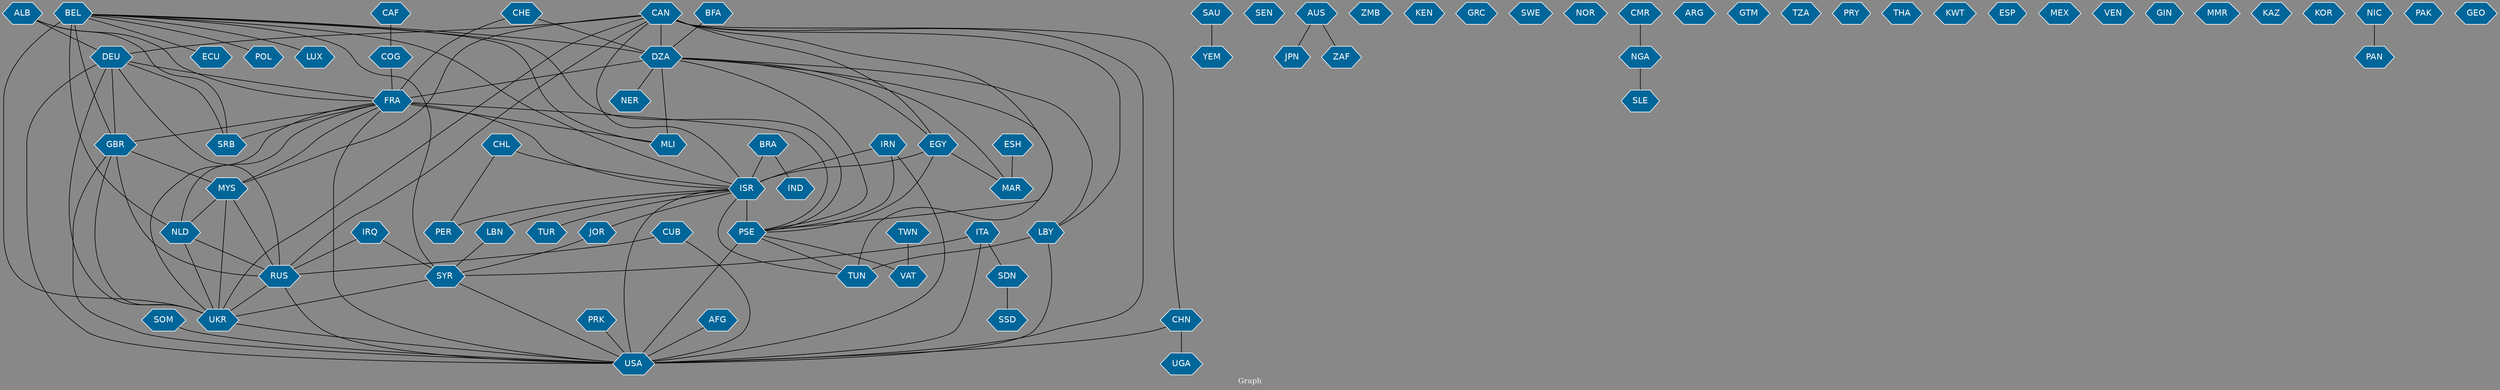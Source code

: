 // Countries together in item graph
graph {
	graph [bgcolor="#888888" fontcolor=white fontsize=12 label="Graph" outputorder=edgesfirst overlap=prism]
	node [color=white fillcolor="#006699" fontcolor=white fontname=Helvetica shape=hexagon style=filled]
	edge [arrowhead=open color=black fontcolor=white fontname=Courier fontsize=12]
		USA [label=USA]
		RUS [label=RUS]
		PSE [label=PSE]
		TWN [label=TWN]
		ISR [label=ISR]
		FRA [label=FRA]
		ITA [label=ITA]
		DEU [label=DEU]
		SOM [label=SOM]
		YEM [label=YEM]
		SAU [label=SAU]
		UKR [label=UKR]
		DZA [label=DZA]
		NLD [label=NLD]
		SEN [label=SEN]
		JPN [label=JPN]
		TUN [label=TUN]
		ZAF [label=ZAF]
		GBR [label=GBR]
		LBY [label=LBY]
		IRQ [label=IRQ]
		BEL [label=BEL]
		AUS [label=AUS]
		IRN [label=IRN]
		TUR [label=TUR]
		MLI [label=MLI]
		CAN [label=CAN]
		PRK [label=PRK]
		EGY [label=EGY]
		IND [label=IND]
		MYS [label=MYS]
		MAR [label=MAR]
		ESH [label=ESH]
		ZMB [label=ZMB]
		BRA [label=BRA]
		KEN [label=KEN]
		SYR [label=SYR]
		GRC [label=GRC]
		SWE [label=SWE]
		AFG [label=AFG]
		NOR [label=NOR]
		BFA [label=BFA]
		VAT [label=VAT]
		NGA [label=NGA]
		ARG [label=ARG]
		CAF [label=CAF]
		ECU [label=ECU]
		SSD [label=SSD]
		SDN [label=SDN]
		CHN [label=CHN]
		GTM [label=GTM]
		TZA [label=TZA]
		SRB [label=SRB]
		ALB [label=ALB]
		PRY [label=PRY]
		JOR [label=JOR]
		LBN [label=LBN]
		NER [label=NER]
		POL [label=POL]
		COG [label=COG]
		THA [label=THA]
		KWT [label=KWT]
		ESP [label=ESP]
		MEX [label=MEX]
		SLE [label=SLE]
		VEN [label=VEN]
		GIN [label=GIN]
		MMR [label=MMR]
		UGA [label=UGA]
		CUB [label=CUB]
		KAZ [label=KAZ]
		KOR [label=KOR]
		NIC [label=NIC]
		PAN [label=PAN]
		CHL [label=CHL]
		PER [label=PER]
		PAK [label=PAK]
		CMR [label=CMR]
		CHE [label=CHE]
		LUX [label=LUX]
		GEO [label=GEO]
			PSE -- TUN [weight=1]
			ALB -- SRB [weight=1]
			FRA -- NLD [weight=1]
			CAN -- USA [weight=4]
			SAU -- YEM [weight=2]
			DZA -- NER [weight=2]
			CAF -- COG [weight=1]
			BEL -- ECU [weight=1]
			LBY -- TUN [weight=2]
			MYS -- RUS [weight=1]
			BFA -- DZA [weight=2]
			SDN -- SSD [weight=3]
			ESH -- MAR [weight=4]
			DEU -- GBR [weight=1]
			DEU -- SRB [weight=1]
			CAN -- RUS [weight=1]
			CAN -- PSE [weight=1]
			ISR -- PER [weight=1]
			CAN -- DZA [weight=3]
			PSE -- VAT [weight=1]
			AUS -- JPN [weight=1]
			IRN -- ISR [weight=5]
			COG -- FRA [weight=1]
			LBY -- USA [weight=2]
			BEL -- PSE [weight=3]
			JOR -- SYR [weight=1]
			CHN -- UGA [weight=1]
			FRA -- MLI [weight=3]
			DZA -- FRA [weight=9]
			EGY -- MAR [weight=1]
			ISR -- LBN [weight=1]
			CUB -- RUS [weight=1]
			BEL -- ISR [weight=1]
			CHL -- PER [weight=1]
			BEL -- MLI [weight=2]
			DEU -- RUS [weight=6]
			CHN -- USA [weight=2]
			EGY -- PSE [weight=9]
			PRK -- USA [weight=3]
			CAN -- DEU [weight=1]
			BEL -- POL [weight=1]
			EGY -- ISR [weight=5]
			ISR -- TUR [weight=4]
			TWN -- VAT [weight=1]
			DZA -- MAR [weight=1]
			IRQ -- RUS [weight=1]
			CAN -- CHN [weight=1]
			CHE -- DZA [weight=1]
			DZA -- PSE [weight=1]
			CAN -- LBY [weight=1]
			LBN -- SYR [weight=1]
			UKR -- USA [weight=1]
			PSE -- USA [weight=10]
			IRQ -- SYR [weight=1]
			NLD -- UKR [weight=8]
			ISR -- USA [weight=13]
			GBR -- RUS [weight=1]
			MYS -- UKR [weight=17]
			IRN -- PSE [weight=3]
			BEL -- GBR [weight=2]
			DZA -- MLI [weight=10]
			DZA -- EGY [weight=1]
			FRA -- USA [weight=3]
			DEU -- FRA [weight=3]
			ISR -- PSE [weight=211]
			BRA -- ISR [weight=1]
			CAN -- EGY [weight=1]
			FRA -- GBR [weight=1]
			ITA -- SYR [weight=1]
			NLD -- RUS [weight=4]
			ISR -- JOR [weight=1]
			SYR -- UKR [weight=2]
			DZA -- LBY [weight=1]
			ALB -- FRA [weight=1]
			CHL -- ISR [weight=1]
			SOM -- USA [weight=1]
			RUS -- UKR [weight=25]
			ITA -- USA [weight=1]
			IRN -- USA [weight=1]
			FRA -- PSE [weight=12]
			ITA -- SDN [weight=1]
			DZA -- TUN [weight=1]
			FRA -- MYS [weight=1]
			FRA -- SRB [weight=1]
			GBR -- USA [weight=1]
			BEL -- UKR [weight=16]
			SYR -- USA [weight=1]
			DEU -- UKR [weight=5]
			ALB -- DEU [weight=1]
			CAN -- ISR [weight=1]
			MYS -- NLD [weight=1]
			CAN -- MYS [weight=1]
			CAN -- UKR [weight=2]
			ISR -- TUN [weight=1]
			GBR -- MYS [weight=1]
			BEL -- SYR [weight=1]
			GBR -- UKR [weight=1]
			RUS -- USA [weight=13]
			BEL -- DZA [weight=5]
			DEU -- USA [weight=8]
			NIC -- PAN [weight=1]
			CUB -- USA [weight=1]
			BEL -- LUX [weight=1]
			FRA -- ISR [weight=3]
			BEL -- NLD [weight=1]
			CMR -- NGA [weight=1]
			NGA -- SLE [weight=1]
			FRA -- UKR [weight=3]
			AUS -- ZAF [weight=1]
			AFG -- USA [weight=2]
			CHE -- FRA [weight=1]
			BRA -- IND [weight=2]
}